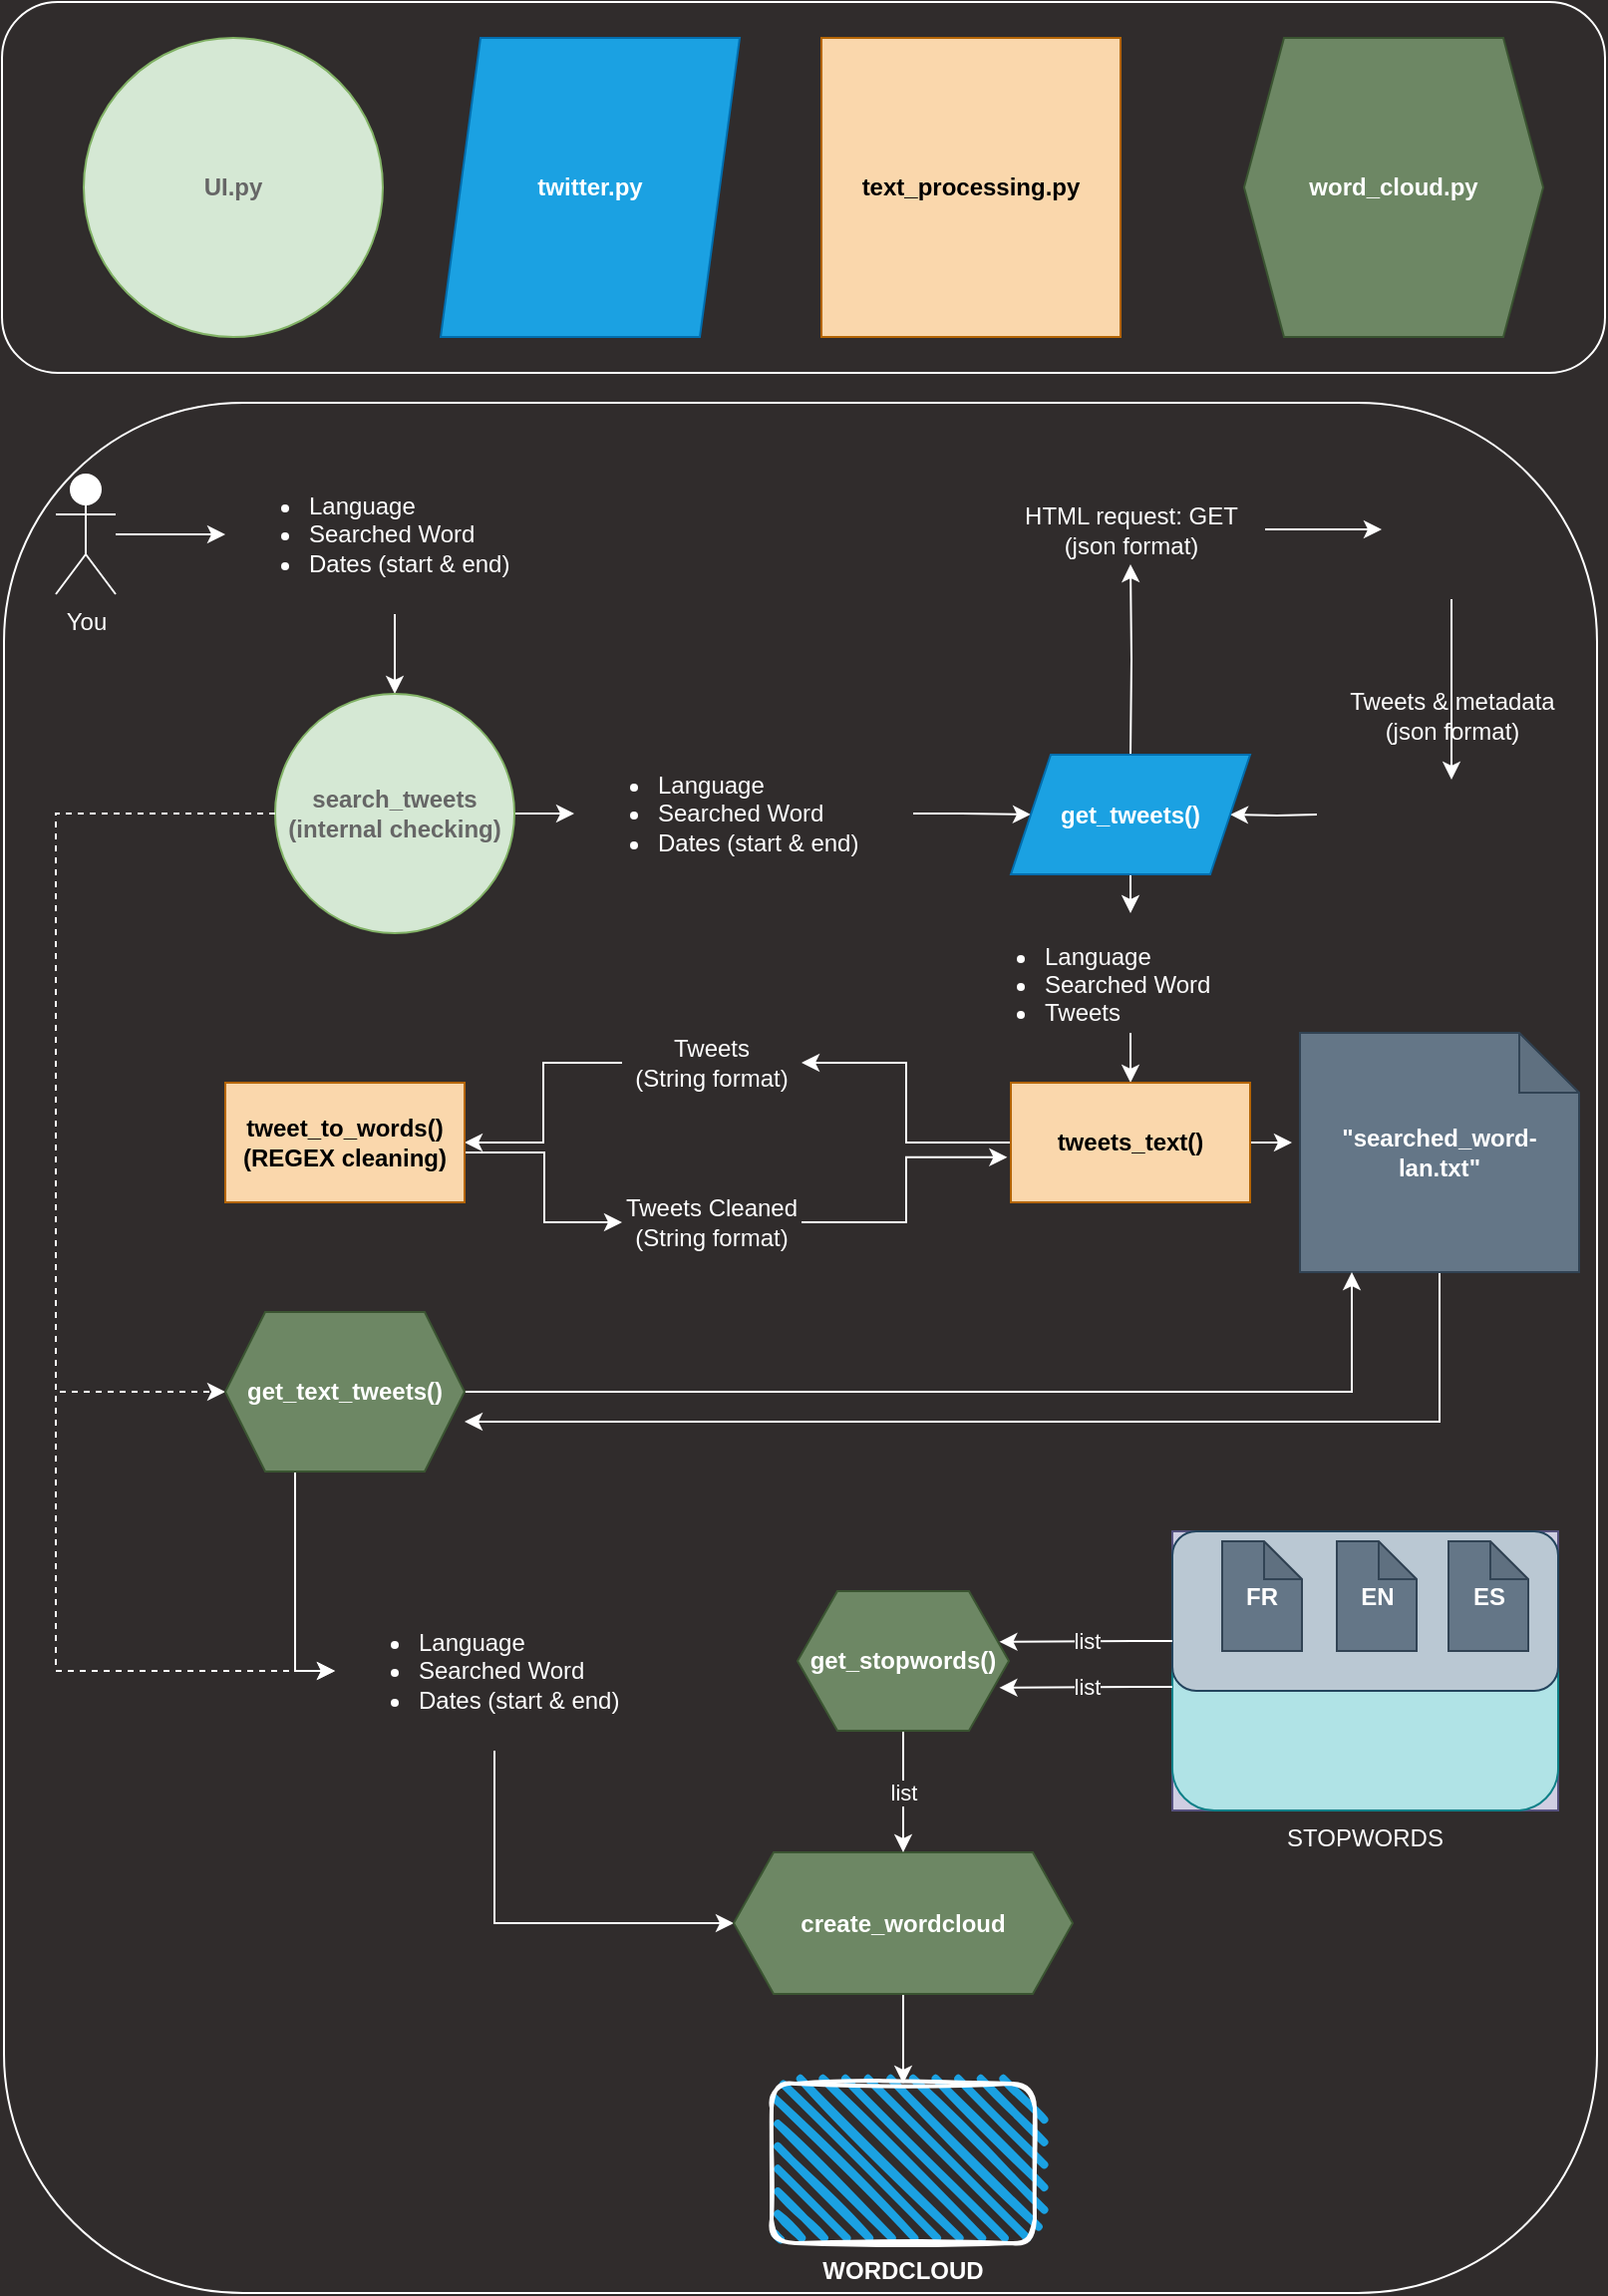 <mxfile version="16.6.4" type="google"><diagram id="iK4vaZ3riWykImWdnttA" name="Page-1"><mxGraphModel dx="1064" dy="579" grid="0" gridSize="10" guides="1" tooltips="1" connect="1" arrows="1" fold="1" page="1" pageScale="1" pageWidth="827" pageHeight="1169" background="#302c2c" math="0" shadow="0"><root><mxCell id="0"/><mxCell id="1" parent="0"/><mxCell id="-y8FONn9bk55aST0LygY-100" value="" style="rounded=1;whiteSpace=wrap;html=1;shadow=0;fillColor=none;strokeColor=#FFFFFF;" vertex="1" parent="1"><mxGeometry x="14" y="213" width="799" height="948" as="geometry"/></mxCell><mxCell id="-y8FONn9bk55aST0LygY-99" value="" style="rounded=1;whiteSpace=wrap;html=1;shadow=0;fillColor=none;strokeColor=#FFFFFF;" vertex="1" parent="1"><mxGeometry x="13" y="12" width="804" height="186" as="geometry"/></mxCell><mxCell id="-y8FONn9bk55aST0LygY-4" style="edgeStyle=orthogonalEdgeStyle;rounded=0;orthogonalLoop=1;jettySize=auto;html=1;entryX=0.5;entryY=0;entryDx=0;entryDy=0;strokeColor=#FFFFFF;" edge="1" parent="1" source="-y8FONn9bk55aST0LygY-1" target="-y8FONn9bk55aST0LygY-3"><mxGeometry relative="1" as="geometry"/></mxCell><mxCell id="-y8FONn9bk55aST0LygY-1" value="&lt;ul&gt;&lt;li&gt;&lt;span&gt;Language&lt;/span&gt;&lt;/li&gt;&lt;li&gt;Searched Word&lt;/li&gt;&lt;li&gt;Dates (start &amp;amp; end)&lt;/li&gt;&lt;/ul&gt;" style="text;strokeColor=none;fillColor=none;html=1;whiteSpace=wrap;verticalAlign=middle;overflow=hidden;fontColor=#FFFFFF;" vertex="1" parent="1"><mxGeometry x="125" y="239" width="170" height="80" as="geometry"/></mxCell><mxCell id="-y8FONn9bk55aST0LygY-12" style="edgeStyle=orthogonalEdgeStyle;rounded=0;orthogonalLoop=1;jettySize=auto;html=1;entryX=0;entryY=0.5;entryDx=0;entryDy=0;strokeColor=#FFFFFF;" edge="1" parent="1" source="-y8FONn9bk55aST0LygY-3" target="-y8FONn9bk55aST0LygY-11"><mxGeometry relative="1" as="geometry"/></mxCell><mxCell id="-y8FONn9bk55aST0LygY-58" style="edgeStyle=orthogonalEdgeStyle;rounded=0;orthogonalLoop=1;jettySize=auto;html=1;entryX=0;entryY=0.5;entryDx=0;entryDy=0;dashed=1;strokeColor=#FFFFFF;" edge="1" parent="1" source="-y8FONn9bk55aST0LygY-3"><mxGeometry relative="1" as="geometry"><mxPoint x="125" y="709" as="targetPoint"/><Array as="points"><mxPoint x="40" y="419"/><mxPoint x="40" y="709"/></Array></mxGeometry></mxCell><mxCell id="-y8FONn9bk55aST0LygY-3" value="search_tweets&lt;br&gt;(internal checking)" style="ellipse;whiteSpace=wrap;html=1;aspect=fixed;fillColor=#d5e8d4;strokeColor=#82b366;fontColor=#666666;fontStyle=1" vertex="1" parent="1"><mxGeometry x="150" y="359" width="120" height="120" as="geometry"/></mxCell><mxCell id="-y8FONn9bk55aST0LygY-10" style="edgeStyle=orthogonalEdgeStyle;rounded=0;orthogonalLoop=1;jettySize=auto;html=1;strokeColor=#FFFFFF;" edge="1" parent="1" source="-y8FONn9bk55aST0LygY-6" target="-y8FONn9bk55aST0LygY-1"><mxGeometry relative="1" as="geometry"/></mxCell><mxCell id="-y8FONn9bk55aST0LygY-6" value="You" style="shape=umlActor;verticalLabelPosition=bottom;verticalAlign=top;html=1;outlineConnect=0;strokeColor=#FFFFFF;fontColor=#FFFFFF;" vertex="1" parent="1"><mxGeometry x="40" y="249" width="30" height="60" as="geometry"/></mxCell><mxCell id="-y8FONn9bk55aST0LygY-23" style="edgeStyle=orthogonalEdgeStyle;rounded=0;orthogonalLoop=1;jettySize=auto;html=1;entryX=0.5;entryY=1;entryDx=0;entryDy=0;fontColor=#FFFFFF;strokeColor=#FFFFFF;" edge="1" parent="1" target="-y8FONn9bk55aST0LygY-22"><mxGeometry relative="1" as="geometry"><mxPoint x="579" y="389" as="sourcePoint"/></mxGeometry></mxCell><mxCell id="-y8FONn9bk55aST0LygY-39" style="edgeStyle=orthogonalEdgeStyle;rounded=0;orthogonalLoop=1;jettySize=auto;html=1;exitX=0.5;exitY=1;exitDx=0;exitDy=0;entryX=0.5;entryY=0;entryDx=0;entryDy=0;strokeColor=#FFFFFF;" edge="1" parent="1" target="-y8FONn9bk55aST0LygY-38"><mxGeometry relative="1" as="geometry"><mxPoint x="579" y="449" as="sourcePoint"/></mxGeometry></mxCell><mxCell id="-y8FONn9bk55aST0LygY-13" style="edgeStyle=orthogonalEdgeStyle;rounded=0;orthogonalLoop=1;jettySize=auto;html=1;entryX=0;entryY=0.5;entryDx=0;entryDy=0;strokeColor=#FFFFFF;" edge="1" parent="1" source="-y8FONn9bk55aST0LygY-11" target="-y8FONn9bk55aST0LygY-61"><mxGeometry relative="1" as="geometry"><mxPoint x="519" y="419" as="targetPoint"/></mxGeometry></mxCell><mxCell id="-y8FONn9bk55aST0LygY-11" value="&lt;ul&gt;&lt;li&gt;&lt;span&gt;Language&lt;/span&gt;&lt;/li&gt;&lt;li&gt;Searched Word&lt;/li&gt;&lt;li&gt;Dates (start &amp;amp; end)&lt;/li&gt;&lt;/ul&gt;" style="text;strokeColor=none;fillColor=none;html=1;whiteSpace=wrap;verticalAlign=middle;overflow=hidden;fontColor=#FFFFFF;" vertex="1" parent="1"><mxGeometry x="300" y="379" width="170" height="80" as="geometry"/></mxCell><mxCell id="-y8FONn9bk55aST0LygY-28" style="edgeStyle=orthogonalEdgeStyle;rounded=0;orthogonalLoop=1;jettySize=auto;html=1;entryX=0;entryY=0.5;entryDx=0;entryDy=0;fontColor=#FFFFFF;strokeColor=#FFFFFF;" edge="1" parent="1" source="-y8FONn9bk55aST0LygY-22" target="-y8FONn9bk55aST0LygY-27"><mxGeometry relative="1" as="geometry"/></mxCell><mxCell id="-y8FONn9bk55aST0LygY-22" value="&lt;span&gt;HTML request: GET&lt;/span&gt;&lt;br style=&quot;padding: 0px ; margin: 0px&quot;&gt;&lt;span&gt;(json format)&lt;/span&gt;" style="text;html=1;strokeColor=none;fillColor=none;align=center;verticalAlign=middle;whiteSpace=wrap;rounded=0;fontColor=#FFFFFF;" vertex="1" parent="1"><mxGeometry x="511.5" y="259" width="135" height="35" as="geometry"/></mxCell><mxCell id="-y8FONn9bk55aST0LygY-30" style="edgeStyle=orthogonalEdgeStyle;rounded=0;orthogonalLoop=1;jettySize=auto;html=1;fontColor=#FFFFFF;strokeColor=#FFFFFF;" edge="1" parent="1" source="-y8FONn9bk55aST0LygY-27"><mxGeometry relative="1" as="geometry"><mxPoint x="740" y="402" as="targetPoint"/></mxGeometry></mxCell><mxCell id="-y8FONn9bk55aST0LygY-27" value="" style="shape=image;html=1;verticalAlign=top;verticalLabelPosition=bottom;labelBackgroundColor=#ffffff;imageAspect=0;aspect=fixed;image=https://cdn2.iconfinder.com/data/icons/social-media-2285/512/1_Twitter2_colored_svg-128.png" vertex="1" parent="1"><mxGeometry x="705" y="241.5" width="70" height="70" as="geometry"/></mxCell><mxCell id="-y8FONn9bk55aST0LygY-32" style="edgeStyle=orthogonalEdgeStyle;rounded=0;orthogonalLoop=1;jettySize=auto;html=1;entryX=1;entryY=0.5;entryDx=0;entryDy=0;strokeColor=#FFFFFF;" edge="1" parent="1" target="-y8FONn9bk55aST0LygY-61"><mxGeometry relative="1" as="geometry"><mxPoint x="672.5" y="419.5" as="sourcePoint"/><mxPoint x="639" y="419" as="targetPoint"/></mxGeometry></mxCell><mxCell id="-y8FONn9bk55aST0LygY-29" value="&lt;span&gt;Tweets &amp;amp; metadata&lt;/span&gt;&lt;br style=&quot;padding: 0px ; margin: 0px&quot;&gt;&lt;span&gt;(json format)&lt;/span&gt;" style="text;html=1;strokeColor=none;fillColor=none;align=center;verticalAlign=middle;whiteSpace=wrap;rounded=0;fontColor=#FFFFFF;" vertex="1" parent="1"><mxGeometry x="672.5" y="352" width="135" height="35" as="geometry"/></mxCell><mxCell id="-y8FONn9bk55aST0LygY-59" style="edgeStyle=orthogonalEdgeStyle;rounded=0;orthogonalLoop=1;jettySize=auto;html=1;entryX=1;entryY=0.75;entryDx=0;entryDy=0;strokeColor=#FFFFFF;" edge="1" parent="1" source="-y8FONn9bk55aST0LygY-33"><mxGeometry relative="1" as="geometry"><mxPoint x="245" y="724" as="targetPoint"/><Array as="points"><mxPoint x="734" y="724"/></Array></mxGeometry></mxCell><mxCell id="-y8FONn9bk55aST0LygY-33" value="&quot;searched_word-lan.&lt;span&gt;txt&lt;/span&gt;&quot;" style="shape=note;whiteSpace=wrap;html=1;backgroundOutline=1;darkOpacity=0.05;fillColor=#647687;fontColor=#ffffff;strokeColor=#314354;fontStyle=1" vertex="1" parent="1"><mxGeometry x="664" y="529" width="140" height="120" as="geometry"/></mxCell><mxCell id="-y8FONn9bk55aST0LygY-41" value="" style="edgeStyle=orthogonalEdgeStyle;rounded=0;orthogonalLoop=1;jettySize=auto;html=1;strokeColor=#FFFFFF;" edge="1" parent="1" source="-y8FONn9bk55aST0LygY-38" target="-y8FONn9bk55aST0LygY-40"><mxGeometry relative="1" as="geometry"/></mxCell><mxCell id="-y8FONn9bk55aST0LygY-38" value="&lt;ul&gt;&lt;li&gt;&lt;span&gt;Language&lt;/span&gt;&lt;/li&gt;&lt;li&gt;Searched Word&lt;/li&gt;&lt;li&gt;Tweets&lt;/li&gt;&lt;/ul&gt;" style="text;strokeColor=none;fillColor=none;html=1;whiteSpace=wrap;verticalAlign=middle;overflow=hidden;fontColor=#FFFFFF;" vertex="1" parent="1"><mxGeometry x="494" y="469" width="170" height="60" as="geometry"/></mxCell><mxCell id="-y8FONn9bk55aST0LygY-45" style="edgeStyle=orthogonalEdgeStyle;rounded=0;orthogonalLoop=1;jettySize=auto;html=1;entryX=1;entryY=0.5;entryDx=0;entryDy=0;strokeColor=#FFFFFF;" edge="1" parent="1" source="-y8FONn9bk55aST0LygY-40" target="-y8FONn9bk55aST0LygY-44"><mxGeometry relative="1" as="geometry"/></mxCell><mxCell id="-y8FONn9bk55aST0LygY-52" style="edgeStyle=orthogonalEdgeStyle;rounded=0;orthogonalLoop=1;jettySize=auto;html=1;strokeColor=#FFFFFF;" edge="1" parent="1" source="-y8FONn9bk55aST0LygY-40"><mxGeometry relative="1" as="geometry"><mxPoint x="660" y="584" as="targetPoint"/></mxGeometry></mxCell><mxCell id="-y8FONn9bk55aST0LygY-40" value="tweets_text()" style="whiteSpace=wrap;html=1;fillColor=#fad7ac;strokeColor=#b46504;fontStyle=1" vertex="1" parent="1"><mxGeometry x="519" y="554" width="120" height="60" as="geometry"/></mxCell><mxCell id="-y8FONn9bk55aST0LygY-47" value="" style="edgeStyle=orthogonalEdgeStyle;rounded=0;orthogonalLoop=1;jettySize=auto;html=1;strokeColor=#FFFFFF;" edge="1" parent="1" source="-y8FONn9bk55aST0LygY-44" target="-y8FONn9bk55aST0LygY-46"><mxGeometry relative="1" as="geometry"/></mxCell><mxCell id="-y8FONn9bk55aST0LygY-44" value="Tweets&lt;br&gt;(String format)" style="text;html=1;strokeColor=none;fillColor=none;align=center;verticalAlign=middle;whiteSpace=wrap;rounded=0;fontColor=#FFFFFF;" vertex="1" parent="1"><mxGeometry x="324" y="509" width="90" height="70" as="geometry"/></mxCell><mxCell id="-y8FONn9bk55aST0LygY-50" style="edgeStyle=orthogonalEdgeStyle;rounded=0;orthogonalLoop=1;jettySize=auto;html=1;entryX=0;entryY=0.5;entryDx=0;entryDy=0;strokeColor=#FFFFFF;" edge="1" parent="1" source="-y8FONn9bk55aST0LygY-46" target="-y8FONn9bk55aST0LygY-49"><mxGeometry relative="1" as="geometry"><Array as="points"><mxPoint x="285" y="589"/><mxPoint x="285" y="624"/></Array></mxGeometry></mxCell><mxCell id="-y8FONn9bk55aST0LygY-46" value="tweet_to_words()&lt;br&gt;(REGEX cleaning)" style="whiteSpace=wrap;html=1;fillColor=#fad7ac;strokeColor=#b46504;fontStyle=1" vertex="1" parent="1"><mxGeometry x="125" y="554" width="120" height="60" as="geometry"/></mxCell><mxCell id="-y8FONn9bk55aST0LygY-51" style="edgeStyle=orthogonalEdgeStyle;rounded=0;orthogonalLoop=1;jettySize=auto;html=1;entryX=-0.015;entryY=0.623;entryDx=0;entryDy=0;entryPerimeter=0;strokeColor=#FFFFFF;" edge="1" parent="1" source="-y8FONn9bk55aST0LygY-49" target="-y8FONn9bk55aST0LygY-40"><mxGeometry relative="1" as="geometry"/></mxCell><mxCell id="-y8FONn9bk55aST0LygY-49" value="Tweets Cleaned&lt;br&gt;(String format)" style="text;html=1;strokeColor=none;fillColor=none;align=center;verticalAlign=middle;whiteSpace=wrap;rounded=0;fontColor=#FFFFFF;" vertex="1" parent="1"><mxGeometry x="324" y="589" width="90" height="70" as="geometry"/></mxCell><mxCell id="-y8FONn9bk55aST0LygY-55" style="edgeStyle=orthogonalEdgeStyle;rounded=0;orthogonalLoop=1;jettySize=auto;html=1;strokeColor=#FFFFFF;" edge="1" parent="1" target="-y8FONn9bk55aST0LygY-33"><mxGeometry relative="1" as="geometry"><mxPoint x="700" y="659" as="targetPoint"/><mxPoint x="245" y="709" as="sourcePoint"/><Array as="points"><mxPoint x="690" y="709"/></Array></mxGeometry></mxCell><mxCell id="-y8FONn9bk55aST0LygY-64" style="edgeStyle=orthogonalEdgeStyle;rounded=0;orthogonalLoop=1;jettySize=auto;html=1;entryX=0;entryY=0.5;entryDx=0;entryDy=0;strokeColor=#FFFFFF;" edge="1" parent="1" target="-y8FONn9bk55aST0LygY-65"><mxGeometry relative="1" as="geometry"><mxPoint x="260" y="839" as="targetPoint"/><mxPoint x="160" y="739" as="sourcePoint"/><Array as="points"><mxPoint x="160" y="849"/></Array></mxGeometry></mxCell><mxCell id="-y8FONn9bk55aST0LygY-61" value="get_tweets()" style="shape=parallelogram;perimeter=parallelogramPerimeter;whiteSpace=wrap;html=1;fixedSize=1;shadow=0;fillColor=#1ba1e2;fontColor=#ffffff;strokeColor=#006EAF;fontStyle=1" vertex="1" parent="1"><mxGeometry x="519" y="389.5" width="120" height="60" as="geometry"/></mxCell><mxCell id="-y8FONn9bk55aST0LygY-63" style="edgeStyle=orthogonalEdgeStyle;rounded=0;orthogonalLoop=1;jettySize=auto;html=1;dashed=1;entryX=0;entryY=0.5;entryDx=0;entryDy=0;strokeColor=#FFFFFF;" edge="1" parent="1" target="-y8FONn9bk55aST0LygY-65"><mxGeometry relative="1" as="geometry"><mxPoint x="150" y="419" as="sourcePoint"/><mxPoint x="260" y="839" as="targetPoint"/><Array as="points"><mxPoint x="40" y="419"/><mxPoint x="40" y="849"/></Array></mxGeometry></mxCell><mxCell id="-y8FONn9bk55aST0LygY-68" style="edgeStyle=orthogonalEdgeStyle;rounded=0;orthogonalLoop=1;jettySize=auto;html=1;entryX=0;entryY=0.5;entryDx=0;entryDy=0;strokeColor=#FFFFFF;" edge="1" parent="1" source="-y8FONn9bk55aST0LygY-65" target="-y8FONn9bk55aST0LygY-67"><mxGeometry relative="1" as="geometry"><Array as="points"><mxPoint x="260" y="976"/></Array></mxGeometry></mxCell><mxCell id="-y8FONn9bk55aST0LygY-65" value="&lt;ul&gt;&lt;li&gt;&lt;span&gt;Language&lt;/span&gt;&lt;/li&gt;&lt;li&gt;Searched Word&lt;/li&gt;&lt;li&gt;Dates (start &amp;amp; end)&lt;/li&gt;&lt;/ul&gt;" style="text;strokeColor=none;fillColor=none;html=1;whiteSpace=wrap;verticalAlign=middle;overflow=hidden;fontColor=#FFFFFF;" vertex="1" parent="1"><mxGeometry x="180" y="809" width="150" height="80" as="geometry"/></mxCell><mxCell id="-y8FONn9bk55aST0LygY-90" style="edgeStyle=orthogonalEdgeStyle;rounded=0;orthogonalLoop=1;jettySize=auto;html=1;strokeColor=#FFFFFF;" edge="1" parent="1" source="-y8FONn9bk55aST0LygY-67" target="-y8FONn9bk55aST0LygY-89"><mxGeometry relative="1" as="geometry"/></mxCell><mxCell id="-y8FONn9bk55aST0LygY-67" value="create_wordcloud" style="shape=hexagon;perimeter=hexagonPerimeter2;whiteSpace=wrap;html=1;fixedSize=1;shadow=0;fillColor=#6d8764;fontColor=#ffffff;strokeColor=#3A5431;fontStyle=1" vertex="1" parent="1"><mxGeometry x="380" y="940" width="170" height="71" as="geometry"/></mxCell><mxCell id="-y8FONn9bk55aST0LygY-81" value="STOPWORDS" style="group;labelPosition=center;verticalLabelPosition=bottom;align=center;verticalAlign=top;fillColor=#d0cee2;strokeColor=#56517e;fontColor=#FFFFFF;" vertex="1" connectable="0" parent="1"><mxGeometry x="600" y="779" width="193.5" height="140" as="geometry"/></mxCell><mxCell id="-y8FONn9bk55aST0LygY-79" value="" style="rounded=1;whiteSpace=wrap;html=1;shadow=0;fillColor=#b0e3e6;strokeColor=#0e8088;" vertex="1" parent="-y8FONn9bk55aST0LygY-81"><mxGeometry width="193.5" height="140" as="geometry"/></mxCell><mxCell id="-y8FONn9bk55aST0LygY-78" value="" style="rounded=1;whiteSpace=wrap;html=1;shadow=0;fillColor=#bac8d3;strokeColor=#23445d;" vertex="1" parent="-y8FONn9bk55aST0LygY-81"><mxGeometry width="193.5" height="80" as="geometry"/></mxCell><mxCell id="-y8FONn9bk55aST0LygY-70" value="FR" style="shape=note;whiteSpace=wrap;html=1;backgroundOutline=1;darkOpacity=0.05;shadow=0;size=19;fillColor=#647687;fontColor=#ffffff;strokeColor=#314354;fontStyle=1" vertex="1" parent="-y8FONn9bk55aST0LygY-81"><mxGeometry x="25" y="5" width="40" height="55" as="geometry"/></mxCell><mxCell id="-y8FONn9bk55aST0LygY-72" value="" style="shape=image;html=1;verticalAlign=top;verticalLabelPosition=bottom;labelBackgroundColor=#ffffff;imageAspect=0;aspect=fixed;image=https://cdn4.iconfinder.com/data/icons/scripting-and-programming-languages/512/660277-Python_logo-128.png;shadow=0;" vertex="1" parent="-y8FONn9bk55aST0LygY-81"><mxGeometry x="62.5" y="80" width="60" height="60" as="geometry"/></mxCell><mxCell id="-y8FONn9bk55aST0LygY-75" value="EN" style="shape=note;whiteSpace=wrap;html=1;backgroundOutline=1;darkOpacity=0.05;shadow=0;size=19;fillColor=#647687;fontColor=#ffffff;strokeColor=#314354;fontStyle=1" vertex="1" parent="-y8FONn9bk55aST0LygY-81"><mxGeometry x="82.5" y="5" width="40" height="55" as="geometry"/></mxCell><mxCell id="-y8FONn9bk55aST0LygY-76" value="ES" style="shape=note;whiteSpace=wrap;html=1;backgroundOutline=1;darkOpacity=0.05;shadow=0;size=19;fillColor=#647687;fontColor=#ffffff;strokeColor=#314354;fontStyle=1" vertex="1" parent="-y8FONn9bk55aST0LygY-81"><mxGeometry x="138.5" y="5" width="40" height="55" as="geometry"/></mxCell><mxCell id="-y8FONn9bk55aST0LygY-85" value="list" style="edgeStyle=orthogonalEdgeStyle;rounded=0;orthogonalLoop=1;jettySize=auto;html=1;strokeColor=#FFFFFF;labelBackgroundColor=#302c2c;fontColor=#FFFFFF;" edge="1" parent="1" source="-y8FONn9bk55aST0LygY-83" target="-y8FONn9bk55aST0LygY-67"><mxGeometry relative="1" as="geometry"/></mxCell><mxCell id="-y8FONn9bk55aST0LygY-83" value="get_stopwords()" style="shape=hexagon;perimeter=hexagonPerimeter2;whiteSpace=wrap;html=1;fixedSize=1;shadow=0;fillColor=#6d8764;fontColor=#ffffff;strokeColor=#3A5431;fontStyle=1" vertex="1" parent="1"><mxGeometry x="412" y="809" width="106" height="70" as="geometry"/></mxCell><mxCell id="-y8FONn9bk55aST0LygY-86" value="list" style="edgeStyle=orthogonalEdgeStyle;rounded=0;orthogonalLoop=1;jettySize=auto;html=1;entryX=0.955;entryY=0.62;entryDx=0;entryDy=0;entryPerimeter=0;strokeColor=#FFFFFF;labelBackgroundColor=#302c2c;fontColor=#FFFFFF;" edge="1" parent="1"><mxGeometry relative="1" as="geometry"><mxPoint x="600" y="857" as="sourcePoint"/><mxPoint x="513.23" y="857.4" as="targetPoint"/><Array as="points"><mxPoint x="580" y="857"/><mxPoint x="580" y="857"/></Array></mxGeometry></mxCell><mxCell id="-y8FONn9bk55aST0LygY-87" value="list" style="edgeStyle=orthogonalEdgeStyle;rounded=0;orthogonalLoop=1;jettySize=auto;html=1;entryX=0.955;entryY=0.62;entryDx=0;entryDy=0;entryPerimeter=0;strokeColor=#FFFFFF;labelBackgroundColor=#302c2c;fontColor=#FFFFFF;" edge="1" parent="1"><mxGeometry relative="1" as="geometry"><mxPoint x="600" y="834" as="sourcePoint"/><mxPoint x="513.23" y="834.4" as="targetPoint"/><Array as="points"><mxPoint x="580" y="834"/><mxPoint x="580" y="834"/></Array></mxGeometry></mxCell><mxCell id="-y8FONn9bk55aST0LygY-88" value="&lt;span&gt;get_text_tweets()&lt;/span&gt;" style="shape=hexagon;perimeter=hexagonPerimeter2;whiteSpace=wrap;html=1;fixedSize=1;shadow=0;fillColor=#6d8764;fontColor=#ffffff;strokeColor=#3A5431;fontStyle=1" vertex="1" parent="1"><mxGeometry x="125" y="669" width="120" height="80" as="geometry"/></mxCell><mxCell id="-y8FONn9bk55aST0LygY-89" value="&lt;b&gt;WORDCLOUD&lt;/b&gt;" style="rounded=1;whiteSpace=wrap;html=1;strokeWidth=2;fillWeight=4;hachureGap=8;hachureAngle=45;fillColor=#1ba1e2;sketch=1;shadow=0;labelPosition=center;verticalLabelPosition=bottom;align=center;verticalAlign=top;fontColor=#FFFFFF;strokeColor=#FFFFFF;" vertex="1" parent="1"><mxGeometry x="399" y="1056" width="132" height="80" as="geometry"/></mxCell><mxCell id="-y8FONn9bk55aST0LygY-95" value="UI.py" style="ellipse;whiteSpace=wrap;html=1;aspect=fixed;fillColor=#d5e8d4;strokeColor=#82b366;fontColor=#666666;fontStyle=1" vertex="1" parent="1"><mxGeometry x="54" y="30" width="150" height="150" as="geometry"/></mxCell><mxCell id="-y8FONn9bk55aST0LygY-96" value="twitter.py" style="shape=parallelogram;perimeter=parallelogramPerimeter;whiteSpace=wrap;html=1;fixedSize=1;shadow=0;fillColor=#1ba1e2;fontColor=#ffffff;strokeColor=#006EAF;fontStyle=1" vertex="1" parent="1"><mxGeometry x="233" y="30" width="150" height="150" as="geometry"/></mxCell><mxCell id="-y8FONn9bk55aST0LygY-97" value="text_processing.py" style="whiteSpace=wrap;html=1;fillColor=#fad7ac;strokeColor=#b46504;fontStyle=1" vertex="1" parent="1"><mxGeometry x="424" y="30" width="150" height="150" as="geometry"/></mxCell><mxCell id="-y8FONn9bk55aST0LygY-98" value="&lt;span&gt;word_cloud.py&lt;/span&gt;" style="shape=hexagon;perimeter=hexagonPerimeter2;whiteSpace=wrap;html=1;fixedSize=1;shadow=0;fillColor=#6d8764;fontColor=#ffffff;strokeColor=#3A5431;fontStyle=1" vertex="1" parent="1"><mxGeometry x="636" y="30" width="150" height="150" as="geometry"/></mxCell></root></mxGraphModel></diagram></mxfile>